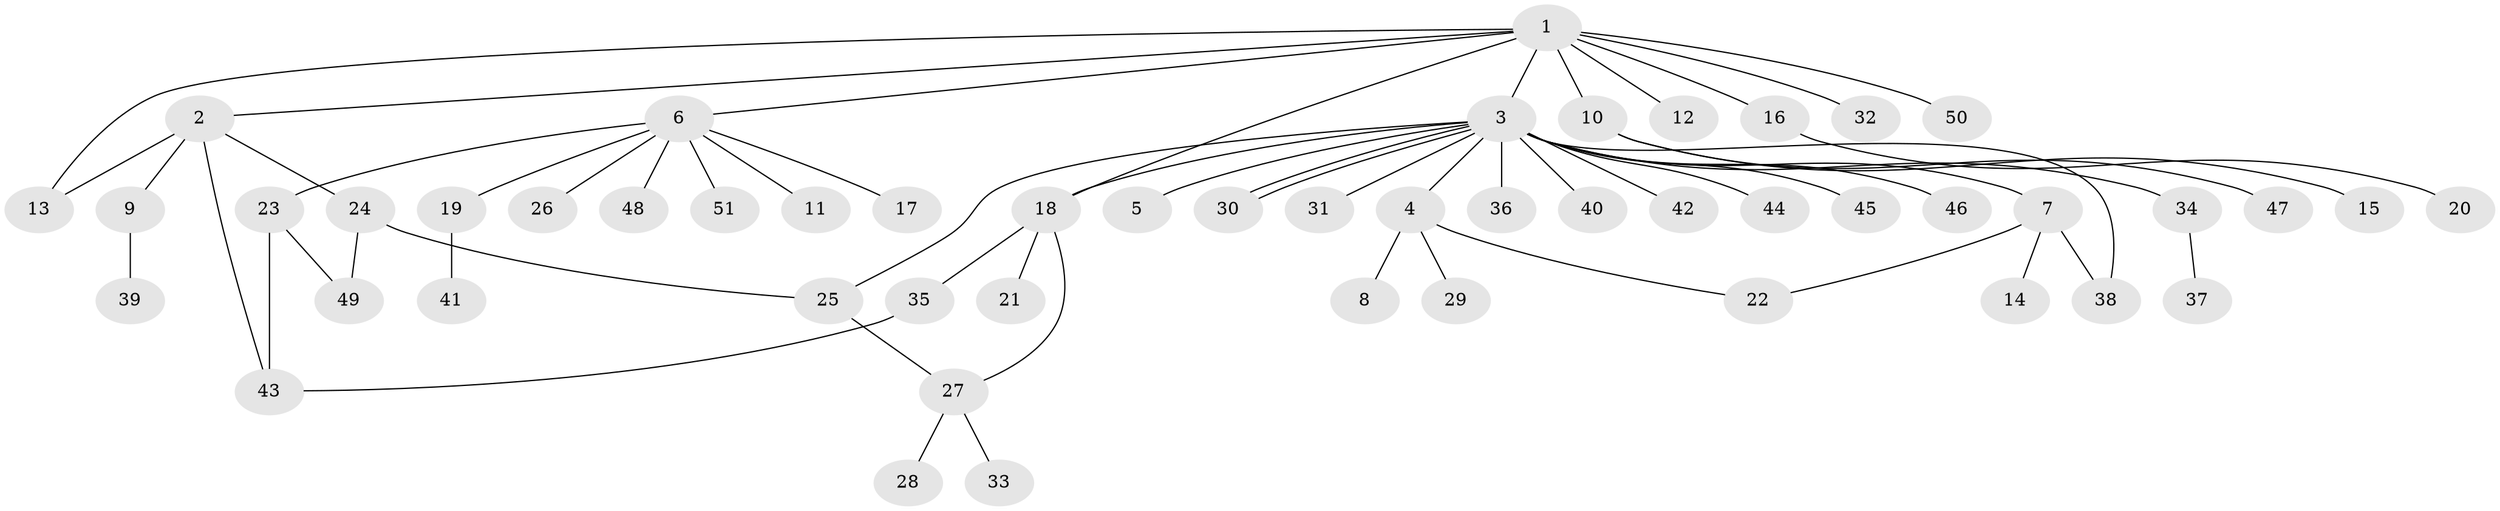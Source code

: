 // coarse degree distribution, {5: 0.05, 15: 0.05, 1: 0.75, 3: 0.05, 2: 0.1}
// Generated by graph-tools (version 1.1) at 2025/17/03/04/25 18:17:59]
// undirected, 51 vertices, 60 edges
graph export_dot {
graph [start="1"]
  node [color=gray90,style=filled];
  1;
  2;
  3;
  4;
  5;
  6;
  7;
  8;
  9;
  10;
  11;
  12;
  13;
  14;
  15;
  16;
  17;
  18;
  19;
  20;
  21;
  22;
  23;
  24;
  25;
  26;
  27;
  28;
  29;
  30;
  31;
  32;
  33;
  34;
  35;
  36;
  37;
  38;
  39;
  40;
  41;
  42;
  43;
  44;
  45;
  46;
  47;
  48;
  49;
  50;
  51;
  1 -- 2;
  1 -- 3;
  1 -- 6;
  1 -- 10;
  1 -- 12;
  1 -- 13;
  1 -- 16;
  1 -- 18;
  1 -- 32;
  1 -- 50;
  2 -- 9;
  2 -- 13;
  2 -- 24;
  2 -- 43;
  3 -- 4;
  3 -- 5;
  3 -- 7;
  3 -- 18;
  3 -- 25;
  3 -- 30;
  3 -- 30;
  3 -- 31;
  3 -- 34;
  3 -- 36;
  3 -- 38;
  3 -- 40;
  3 -- 42;
  3 -- 44;
  3 -- 45;
  3 -- 46;
  4 -- 8;
  4 -- 22;
  4 -- 29;
  6 -- 11;
  6 -- 17;
  6 -- 19;
  6 -- 23;
  6 -- 26;
  6 -- 48;
  6 -- 51;
  7 -- 14;
  7 -- 22;
  7 -- 38;
  9 -- 39;
  10 -- 15;
  10 -- 47;
  16 -- 20;
  18 -- 21;
  18 -- 27;
  18 -- 35;
  19 -- 41;
  23 -- 43;
  23 -- 49;
  24 -- 25;
  24 -- 49;
  25 -- 27;
  27 -- 28;
  27 -- 33;
  34 -- 37;
  35 -- 43;
}
